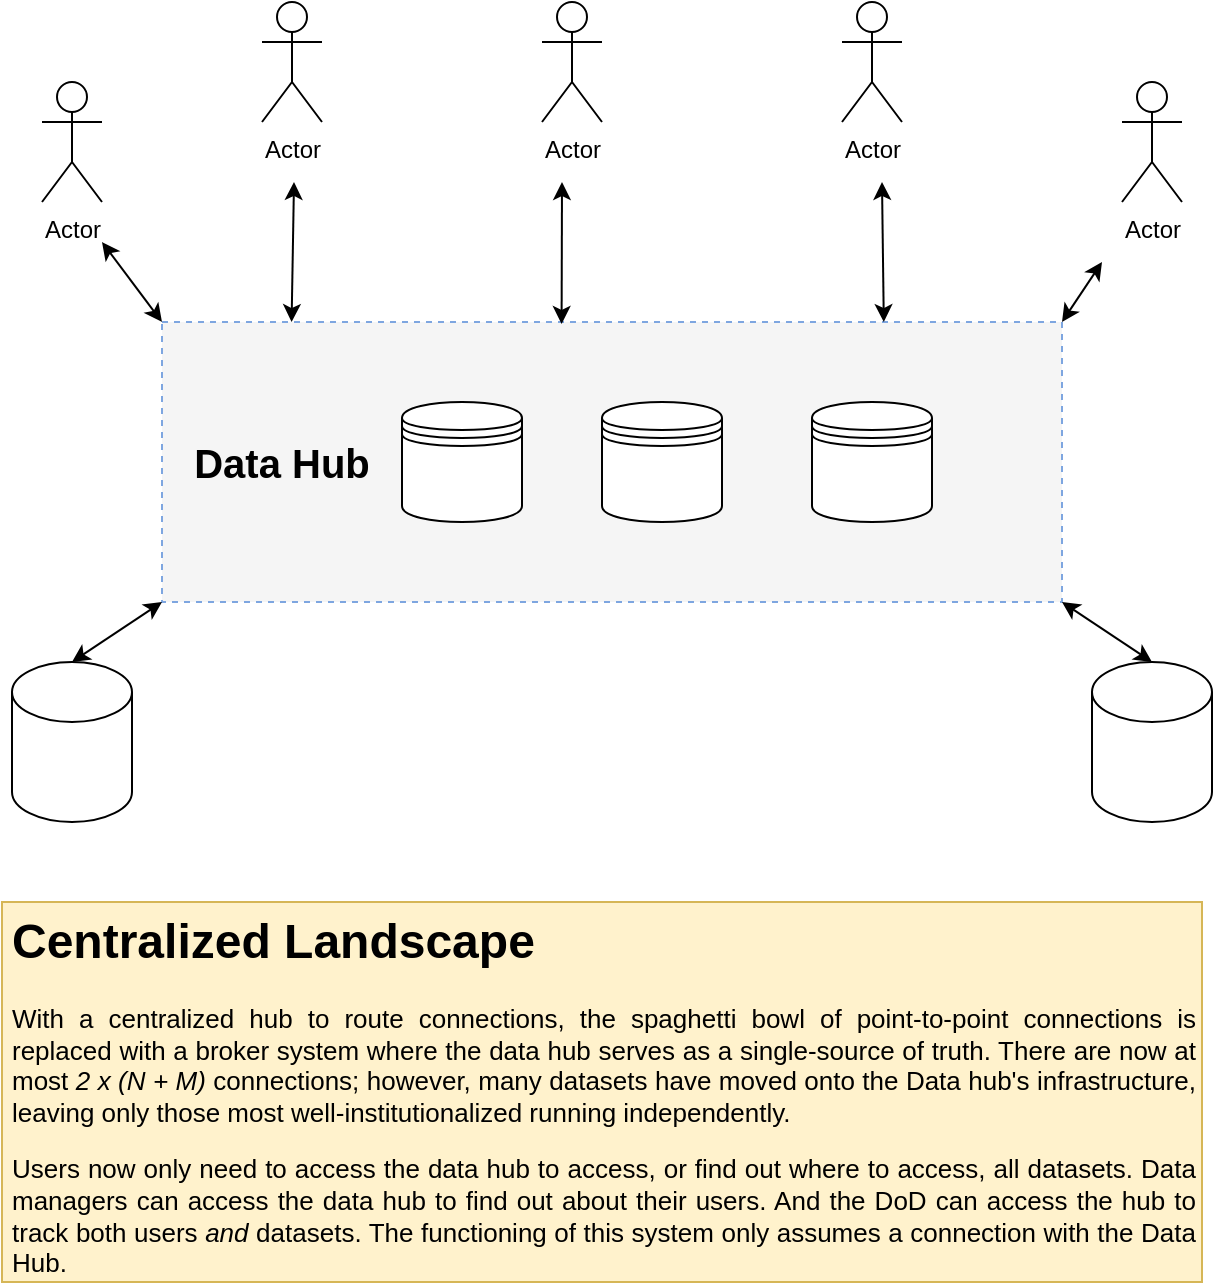 <mxfile version="20.4.0" type="github"><diagram id="R2lEEEUBdFMjLlhIrx00" name="Page-1"><mxGraphModel dx="1422" dy="760" grid="1" gridSize="10" guides="1" tooltips="1" connect="1" arrows="1" fold="1" page="1" pageScale="1" pageWidth="850" pageHeight="1100" math="0" shadow="0" extFonts="Permanent Marker^https://fonts.googleapis.com/css?family=Permanent+Marker"><root><mxCell id="0"/><mxCell id="1" parent="0"/><mxCell id="aiYD3IHojJ0_3kRkCEtk-1" value="Actor" style="shape=umlActor;verticalLabelPosition=bottom;verticalAlign=top;html=1;outlineConnect=0;" parent="1" vertex="1"><mxGeometry x="100" y="80" width="30" height="60" as="geometry"/></mxCell><mxCell id="aiYD3IHojJ0_3kRkCEtk-4" value="Actor" style="shape=umlActor;verticalLabelPosition=bottom;verticalAlign=top;html=1;outlineConnect=0;" parent="1" vertex="1"><mxGeometry x="210" y="40" width="30" height="60" as="geometry"/></mxCell><mxCell id="aiYD3IHojJ0_3kRkCEtk-5" value="Actor" style="shape=umlActor;verticalLabelPosition=bottom;verticalAlign=top;html=1;outlineConnect=0;" parent="1" vertex="1"><mxGeometry x="350" y="40" width="30" height="60" as="geometry"/></mxCell><mxCell id="aiYD3IHojJ0_3kRkCEtk-6" value="Actor" style="shape=umlActor;verticalLabelPosition=bottom;verticalAlign=top;html=1;outlineConnect=0;" parent="1" vertex="1"><mxGeometry x="500" y="40" width="30" height="60" as="geometry"/></mxCell><mxCell id="aiYD3IHojJ0_3kRkCEtk-7" value="Actor" style="shape=umlActor;verticalLabelPosition=bottom;verticalAlign=top;html=1;outlineConnect=0;" parent="1" vertex="1"><mxGeometry x="640" y="80" width="30" height="60" as="geometry"/></mxCell><mxCell id="aiYD3IHojJ0_3kRkCEtk-8" value="" style="shape=cylinder3;whiteSpace=wrap;html=1;boundedLbl=1;backgroundOutline=1;size=15;" parent="1" vertex="1"><mxGeometry x="85" y="370" width="60" height="80" as="geometry"/></mxCell><mxCell id="aiYD3IHojJ0_3kRkCEtk-12" value="" style="shape=cylinder3;whiteSpace=wrap;html=1;boundedLbl=1;backgroundOutline=1;size=15;" parent="1" vertex="1"><mxGeometry x="625" y="370" width="60" height="80" as="geometry"/></mxCell><mxCell id="aiYD3IHojJ0_3kRkCEtk-42" value="&lt;h1&gt;Centralized Landscape&lt;br&gt;&lt;/h1&gt;&lt;p style=&quot;font-size: 13px;&quot; align=&quot;justify&quot;&gt;&lt;font style=&quot;font-size: 13px;&quot;&gt;With a centralized hub to route connections, the spaghetti bowl of point-to-point connections is replaced with a broker system where the data hub serves as a single-source of truth. There are now at most &lt;i&gt;2 x (N + M) &lt;/i&gt;connections; however, many datasets have moved onto the Data hub's infrastructure, leaving only those most well-institutionalized running independently. &lt;br&gt;&lt;/font&gt;&lt;/p&gt;&lt;p style=&quot;font-size: 13px;&quot; align=&quot;justify&quot;&gt;&lt;font style=&quot;font-size: 13px;&quot;&gt;Users now only need to access the data hub to access, or find out where to access, all datasets. Data managers can access the data hub to find out about their users. And the DoD can access the hub to track both users &lt;i&gt;and&lt;/i&gt; datasets. The functioning of this system only assumes a connection with the Data Hub&lt;/font&gt;.&lt;br&gt;&lt;/p&gt;" style="text;html=1;strokeColor=#d6b656;fillColor=#fff2cc;spacing=5;spacingTop=-20;whiteSpace=wrap;overflow=hidden;rounded=0;" parent="1" vertex="1"><mxGeometry x="80" y="490" width="600" height="190" as="geometry"/></mxCell><mxCell id="3CXBNGfwcOPv8QhfHrZc-7" value="" style="group" vertex="1" connectable="0" parent="1"><mxGeometry x="160" y="200" width="450" height="140" as="geometry"/></mxCell><mxCell id="3CXBNGfwcOPv8QhfHrZc-2" value="" style="rounded=0;whiteSpace=wrap;html=1;fillColor=#f5f5f5;strokeColor=#7EA6E0;fontColor=#333333;dashed=1;" vertex="1" parent="3CXBNGfwcOPv8QhfHrZc-7"><mxGeometry width="450" height="140" as="geometry"/></mxCell><mxCell id="3CXBNGfwcOPv8QhfHrZc-3" value="&lt;font style=&quot;font-size: 20px;&quot;&gt;&lt;b&gt; Data Hub&lt;/b&gt;&lt;/font&gt;" style="text;html=1;strokeColor=none;fillColor=none;align=center;verticalAlign=middle;whiteSpace=wrap;rounded=0;" vertex="1" parent="3CXBNGfwcOPv8QhfHrZc-7"><mxGeometry x="10" y="10" width="100" height="120" as="geometry"/></mxCell><mxCell id="3CXBNGfwcOPv8QhfHrZc-4" value="" style="shape=datastore;whiteSpace=wrap;html=1;fontSize=20;" vertex="1" parent="3CXBNGfwcOPv8QhfHrZc-7"><mxGeometry x="220" y="40" width="60" height="60" as="geometry"/></mxCell><mxCell id="3CXBNGfwcOPv8QhfHrZc-5" value="" style="shape=datastore;whiteSpace=wrap;html=1;fontSize=20;" vertex="1" parent="3CXBNGfwcOPv8QhfHrZc-7"><mxGeometry x="325" y="40" width="60" height="60" as="geometry"/></mxCell><mxCell id="3CXBNGfwcOPv8QhfHrZc-6" value="" style="shape=datastore;whiteSpace=wrap;html=1;fontSize=20;" vertex="1" parent="3CXBNGfwcOPv8QhfHrZc-7"><mxGeometry x="120" y="40" width="60" height="60" as="geometry"/></mxCell><mxCell id="3CXBNGfwcOPv8QhfHrZc-10" value="" style="endArrow=classic;startArrow=classic;html=1;rounded=0;fontSize=20;exitX=0.5;exitY=0;exitDx=0;exitDy=0;exitPerimeter=0;entryX=0;entryY=1;entryDx=0;entryDy=0;" edge="1" parent="1" source="aiYD3IHojJ0_3kRkCEtk-8" target="3CXBNGfwcOPv8QhfHrZc-2"><mxGeometry width="50" height="50" relative="1" as="geometry"><mxPoint x="290" y="370" as="sourcePoint"/><mxPoint x="180" y="360" as="targetPoint"/></mxGeometry></mxCell><mxCell id="3CXBNGfwcOPv8QhfHrZc-11" value="" style="endArrow=classic;startArrow=classic;html=1;rounded=0;fontSize=20;exitX=0.5;exitY=0;exitDx=0;exitDy=0;exitPerimeter=0;entryX=1;entryY=1;entryDx=0;entryDy=0;" edge="1" parent="1" source="aiYD3IHojJ0_3kRkCEtk-12" target="3CXBNGfwcOPv8QhfHrZc-2"><mxGeometry width="50" height="50" relative="1" as="geometry"><mxPoint x="290" y="370" as="sourcePoint"/><mxPoint x="340" y="320" as="targetPoint"/></mxGeometry></mxCell><mxCell id="3CXBNGfwcOPv8QhfHrZc-12" value="" style="endArrow=classic;startArrow=classic;html=1;rounded=0;fontSize=20;exitX=0;exitY=0;exitDx=0;exitDy=0;" edge="1" parent="1" source="3CXBNGfwcOPv8QhfHrZc-2"><mxGeometry width="50" height="50" relative="1" as="geometry"><mxPoint x="290" y="370" as="sourcePoint"/><mxPoint x="130" y="160" as="targetPoint"/></mxGeometry></mxCell><mxCell id="3CXBNGfwcOPv8QhfHrZc-13" value="" style="endArrow=classic;startArrow=classic;html=1;rounded=0;fontSize=20;exitX=0.144;exitY=0;exitDx=0;exitDy=0;exitPerimeter=0;" edge="1" parent="1" source="3CXBNGfwcOPv8QhfHrZc-2"><mxGeometry width="50" height="50" relative="1" as="geometry"><mxPoint x="290" y="370" as="sourcePoint"/><mxPoint x="226" y="130" as="targetPoint"/></mxGeometry></mxCell><mxCell id="3CXBNGfwcOPv8QhfHrZc-14" value="" style="endArrow=classic;startArrow=classic;html=1;rounded=0;fontSize=20;exitX=0.444;exitY=0.007;exitDx=0;exitDy=0;exitPerimeter=0;" edge="1" parent="1" source="3CXBNGfwcOPv8QhfHrZc-2"><mxGeometry width="50" height="50" relative="1" as="geometry"><mxPoint x="360" y="210" as="sourcePoint"/><mxPoint x="360" y="130" as="targetPoint"/></mxGeometry></mxCell><mxCell id="3CXBNGfwcOPv8QhfHrZc-15" value="" style="endArrow=classic;startArrow=classic;html=1;rounded=0;fontSize=20;exitX=0.802;exitY=0;exitDx=0;exitDy=0;exitPerimeter=0;" edge="1" parent="1" source="3CXBNGfwcOPv8QhfHrZc-2"><mxGeometry width="50" height="50" relative="1" as="geometry"><mxPoint x="246.15" y="217.06" as="sourcePoint"/><mxPoint x="520" y="130" as="targetPoint"/></mxGeometry></mxCell><mxCell id="3CXBNGfwcOPv8QhfHrZc-16" value="" style="endArrow=classic;startArrow=classic;html=1;rounded=0;fontSize=20;exitX=1;exitY=0;exitDx=0;exitDy=0;" edge="1" parent="1" source="3CXBNGfwcOPv8QhfHrZc-2"><mxGeometry width="50" height="50" relative="1" as="geometry"><mxPoint x="290" y="370" as="sourcePoint"/><mxPoint x="630" y="170" as="targetPoint"/></mxGeometry></mxCell></root></mxGraphModel></diagram></mxfile>